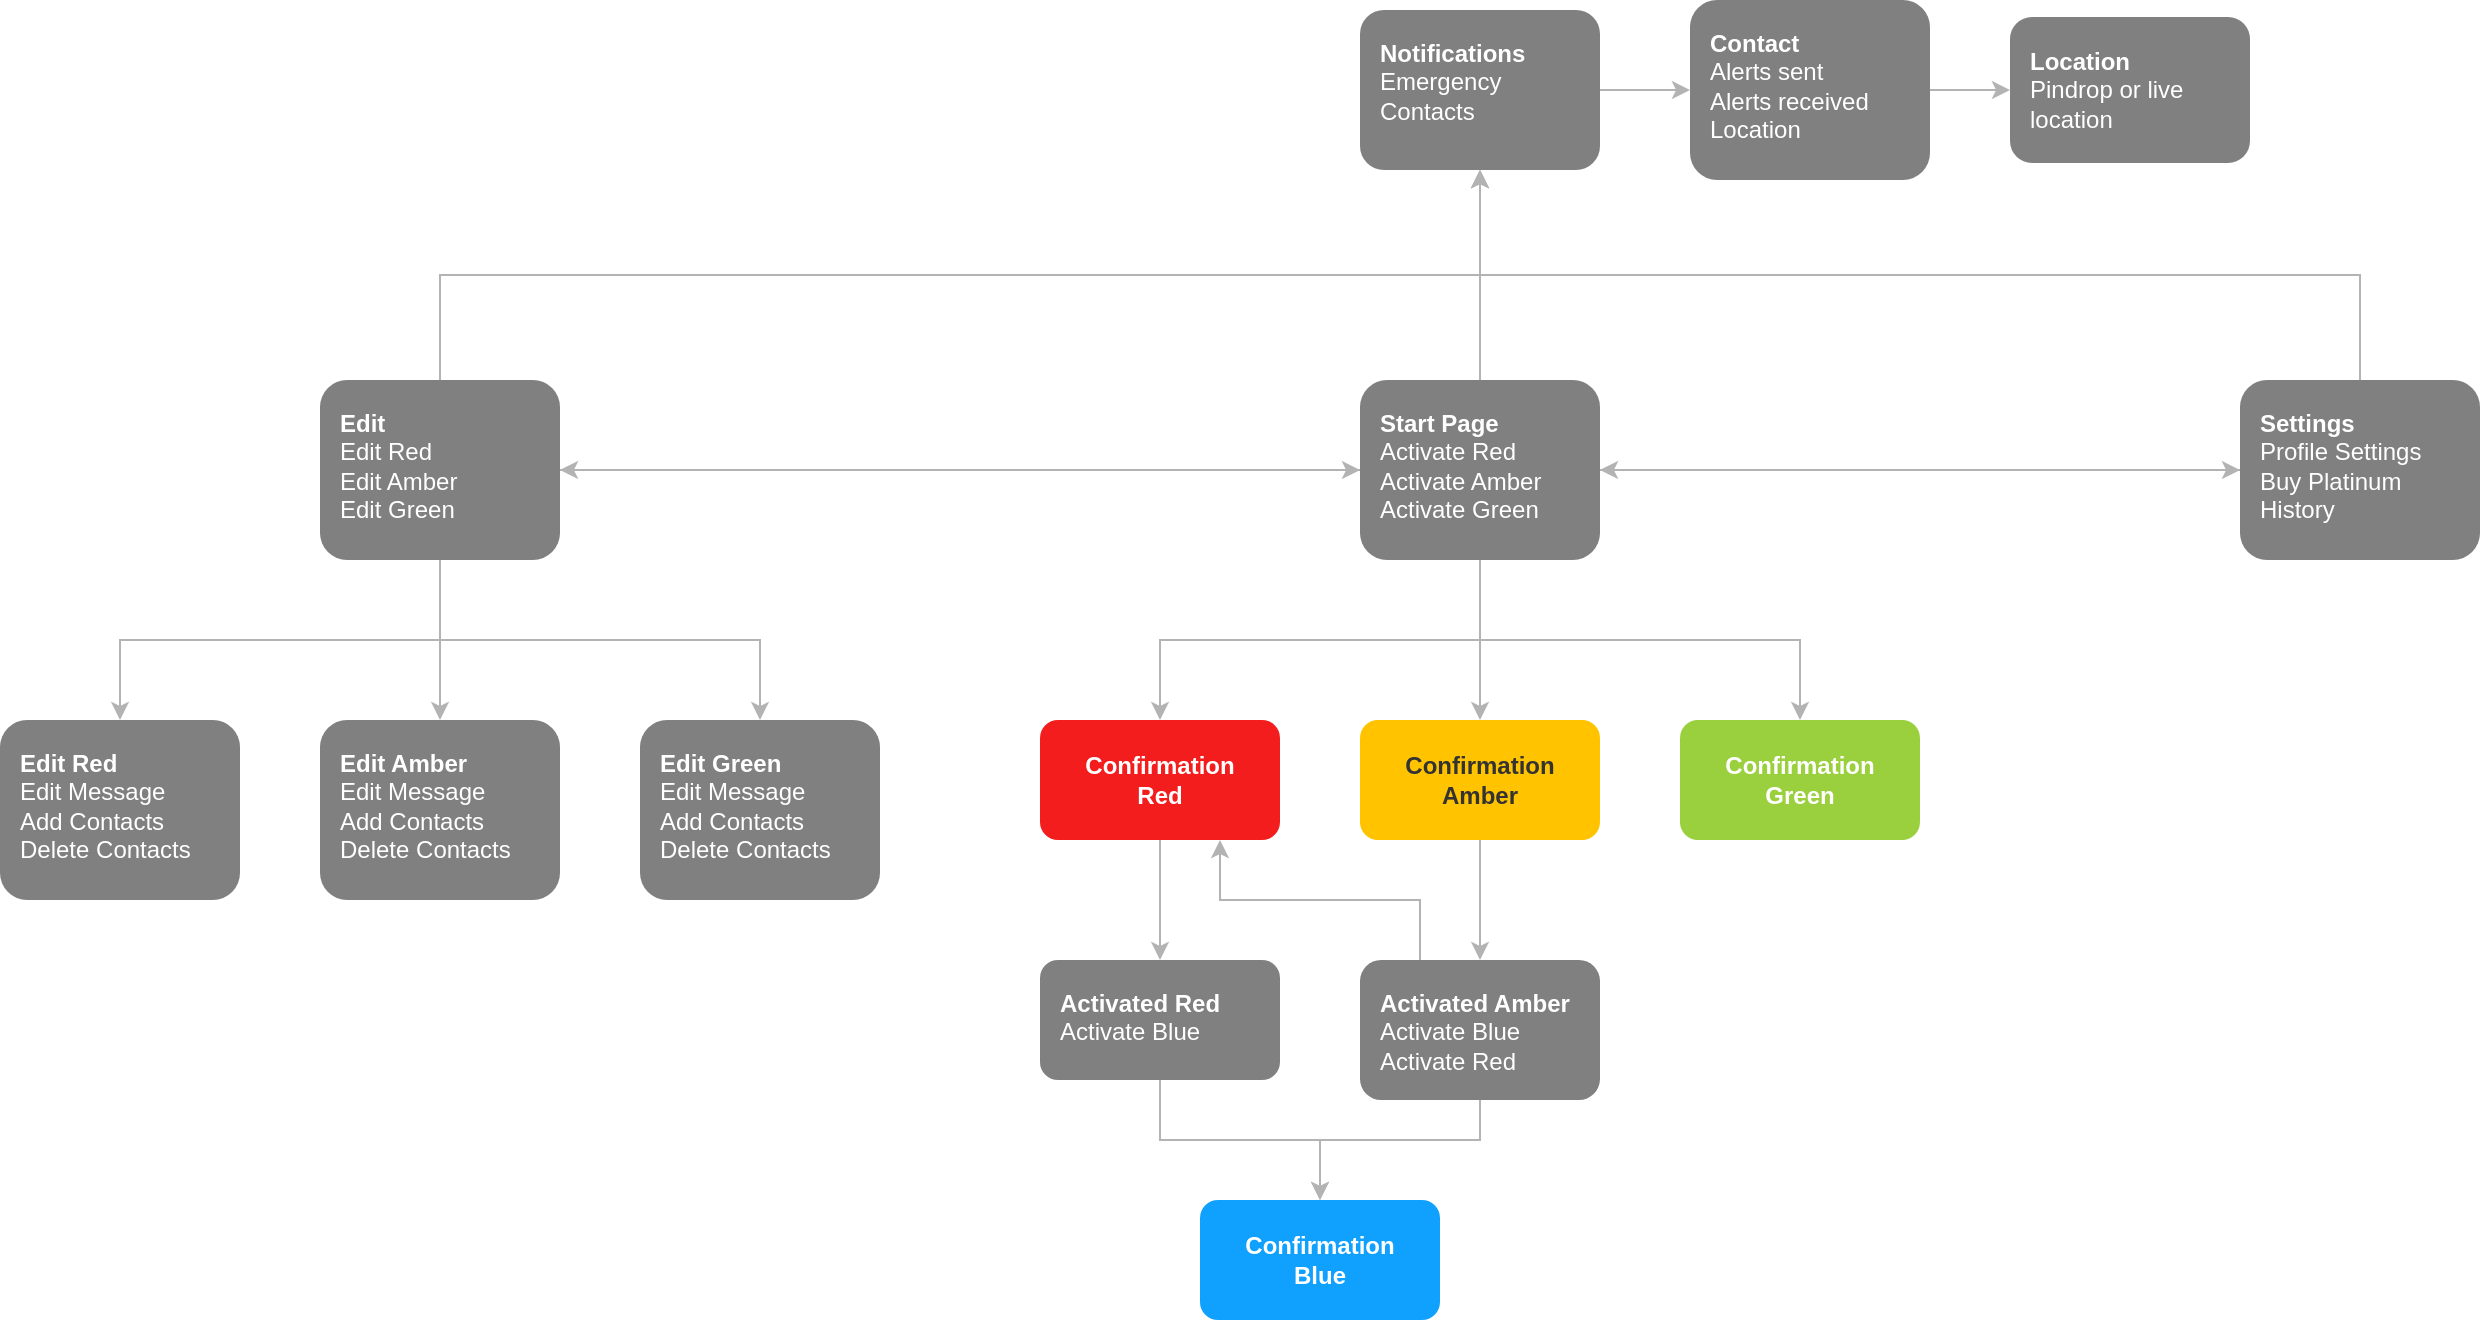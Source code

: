 <mxfile pages="1" version="11.2.2" type="github"><diagram id="qkGkfgvi_IDjwVt1K3Bv" name="Page-1"><mxGraphModel dx="1577" dy="922" grid="1" gridSize="10" guides="1" tooltips="1" connect="1" arrows="1" fold="1" page="1" pageScale="1" pageWidth="850" pageHeight="1100" math="0" shadow="0"><root><mxCell id="0"/><mxCell id="1" parent="0"/><mxCell id="yF0MwsWYwac5YRW-414e-20" style="edgeStyle=orthogonalEdgeStyle;rounded=0;orthogonalLoop=1;jettySize=auto;html=1;exitX=0.5;exitY=1;exitDx=0;exitDy=0;entryX=0.5;entryY=0;entryDx=0;entryDy=0;strokeColor=#B3B3B3;" edge="1" parent="1" source="yF0MwsWYwac5YRW-414e-1" target="yF0MwsWYwac5YRW-414e-18"><mxGeometry relative="1" as="geometry"/></mxCell><mxCell id="yF0MwsWYwac5YRW-414e-21" style="edgeStyle=orthogonalEdgeStyle;rounded=0;orthogonalLoop=1;jettySize=auto;html=1;exitX=0.5;exitY=1;exitDx=0;exitDy=0;entryX=0.5;entryY=0;entryDx=0;entryDy=0;strokeColor=#B3B3B3;" edge="1" parent="1" source="yF0MwsWYwac5YRW-414e-1" target="yF0MwsWYwac5YRW-414e-17"><mxGeometry relative="1" as="geometry"/></mxCell><mxCell id="yF0MwsWYwac5YRW-414e-22" style="edgeStyle=orthogonalEdgeStyle;rounded=0;orthogonalLoop=1;jettySize=auto;html=1;exitX=0.5;exitY=1;exitDx=0;exitDy=0;entryX=0.5;entryY=0;entryDx=0;entryDy=0;strokeColor=#B3B3B3;" edge="1" parent="1" source="yF0MwsWYwac5YRW-414e-1" target="yF0MwsWYwac5YRW-414e-19"><mxGeometry relative="1" as="geometry"/></mxCell><mxCell id="yF0MwsWYwac5YRW-414e-32" style="edgeStyle=orthogonalEdgeStyle;rounded=0;orthogonalLoop=1;jettySize=auto;html=1;exitX=0;exitY=0.5;exitDx=0;exitDy=0;entryX=1;entryY=0.5;entryDx=0;entryDy=0;strokeColor=#B3B3B3;" edge="1" parent="1" source="yF0MwsWYwac5YRW-414e-1" target="yF0MwsWYwac5YRW-414e-2"><mxGeometry relative="1" as="geometry"/></mxCell><mxCell id="yF0MwsWYwac5YRW-414e-34" style="edgeStyle=orthogonalEdgeStyle;rounded=0;orthogonalLoop=1;jettySize=auto;html=1;exitX=1;exitY=0.5;exitDx=0;exitDy=0;entryX=0;entryY=0.5;entryDx=0;entryDy=0;strokeColor=#B3B3B3;" edge="1" parent="1" source="yF0MwsWYwac5YRW-414e-1" target="yF0MwsWYwac5YRW-414e-33"><mxGeometry relative="1" as="geometry"/></mxCell><mxCell id="yF0MwsWYwac5YRW-414e-42" style="edgeStyle=orthogonalEdgeStyle;rounded=0;orthogonalLoop=1;jettySize=auto;html=1;exitX=0.5;exitY=0;exitDx=0;exitDy=0;entryX=0.5;entryY=1;entryDx=0;entryDy=0;fontColor=#FFFFFF;strokeColor=#B3B3B3;" edge="1" parent="1" source="yF0MwsWYwac5YRW-414e-1" target="yF0MwsWYwac5YRW-414e-36"><mxGeometry relative="1" as="geometry"/></mxCell><mxCell id="yF0MwsWYwac5YRW-414e-1" value="&lt;b&gt;Start Page&lt;br&gt;&lt;/b&gt;Activate Red&lt;br&gt;Activate Amber&lt;br&gt;Activate Green" style="rounded=1;whiteSpace=wrap;html=1;verticalAlign=top;align=left;spacing=10;strokeColor=none;fillColor=#808080;fontColor=#FFFFFF;" vertex="1" parent="1"><mxGeometry x="680" y="430" width="120" height="90" as="geometry"/></mxCell><mxCell id="yF0MwsWYwac5YRW-414e-7" style="edgeStyle=orthogonalEdgeStyle;rounded=0;orthogonalLoop=1;jettySize=auto;html=1;exitX=0.5;exitY=1;exitDx=0;exitDy=0;entryX=0.5;entryY=0;entryDx=0;entryDy=0;strokeColor=#B3B3B3;" edge="1" parent="1" source="yF0MwsWYwac5YRW-414e-2" target="yF0MwsWYwac5YRW-414e-4"><mxGeometry relative="1" as="geometry"/></mxCell><mxCell id="yF0MwsWYwac5YRW-414e-8" style="edgeStyle=orthogonalEdgeStyle;rounded=0;orthogonalLoop=1;jettySize=auto;html=1;exitX=0.5;exitY=1;exitDx=0;exitDy=0;entryX=0.5;entryY=0;entryDx=0;entryDy=0;strokeColor=#B3B3B3;" edge="1" parent="1" source="yF0MwsWYwac5YRW-414e-2" target="yF0MwsWYwac5YRW-414e-5"><mxGeometry relative="1" as="geometry"><Array as="points"><mxPoint x="220" y="560"/><mxPoint x="380" y="560"/></Array></mxGeometry></mxCell><mxCell id="yF0MwsWYwac5YRW-414e-9" style="edgeStyle=orthogonalEdgeStyle;rounded=0;orthogonalLoop=1;jettySize=auto;html=1;exitX=0.5;exitY=1;exitDx=0;exitDy=0;entryX=0.5;entryY=0;entryDx=0;entryDy=0;strokeColor=#B3B3B3;" edge="1" parent="1" source="yF0MwsWYwac5YRW-414e-2" target="yF0MwsWYwac5YRW-414e-3"><mxGeometry relative="1" as="geometry"><Array as="points"><mxPoint x="220" y="560"/><mxPoint x="60" y="560"/></Array></mxGeometry></mxCell><mxCell id="yF0MwsWYwac5YRW-414e-31" style="edgeStyle=orthogonalEdgeStyle;rounded=0;orthogonalLoop=1;jettySize=auto;html=1;exitX=1;exitY=0.5;exitDx=0;exitDy=0;entryX=0;entryY=0.5;entryDx=0;entryDy=0;strokeColor=#B3B3B3;" edge="1" parent="1" source="yF0MwsWYwac5YRW-414e-2" target="yF0MwsWYwac5YRW-414e-1"><mxGeometry relative="1" as="geometry"/></mxCell><mxCell id="yF0MwsWYwac5YRW-414e-41" style="edgeStyle=orthogonalEdgeStyle;rounded=0;orthogonalLoop=1;jettySize=auto;html=1;exitX=0.5;exitY=0;exitDx=0;exitDy=0;entryX=0.5;entryY=1;entryDx=0;entryDy=0;fontColor=#FFFFFF;strokeColor=#B3B3B3;" edge="1" parent="1" source="yF0MwsWYwac5YRW-414e-2" target="yF0MwsWYwac5YRW-414e-36"><mxGeometry relative="1" as="geometry"/></mxCell><mxCell id="yF0MwsWYwac5YRW-414e-2" value="&lt;b&gt;Edit&lt;/b&gt;&lt;br&gt;Edit Red&lt;br&gt;Edit Amber&lt;br&gt;Edit Green" style="rounded=1;whiteSpace=wrap;html=1;verticalAlign=top;align=left;spacing=10;strokeColor=none;fillColor=#808080;fontColor=#FFFFFF;" vertex="1" parent="1"><mxGeometry x="160" y="430" width="120" height="90" as="geometry"/></mxCell><mxCell id="yF0MwsWYwac5YRW-414e-3" value="&lt;b&gt;Edit Red&lt;br&gt;&lt;/b&gt;Edit Message&lt;br&gt;Add Contacts&lt;br&gt;Delete Contacts" style="rounded=1;whiteSpace=wrap;html=1;align=left;verticalAlign=top;spacingTop=0;spacing=10;strokeColor=none;fillColor=#808080;fontColor=#FFFFFF;" vertex="1" parent="1"><mxGeometry y="600" width="120" height="90" as="geometry"/></mxCell><mxCell id="yF0MwsWYwac5YRW-414e-4" value="&lt;b&gt;Edit Amber&lt;br&gt;&lt;/b&gt;Edit Message&lt;br&gt;Add Contacts&lt;br&gt;Delete Contacts" style="rounded=1;whiteSpace=wrap;html=1;verticalAlign=top;align=left;spacing=10;strokeColor=none;fillColor=#808080;fontColor=#FFFFFF;" vertex="1" parent="1"><mxGeometry x="160" y="600" width="120" height="90" as="geometry"/></mxCell><mxCell id="yF0MwsWYwac5YRW-414e-5" value="&lt;b&gt;Edit Green&lt;br&gt;&lt;/b&gt;Edit Message&lt;br&gt;Add Contacts&lt;br&gt;Delete Contacts" style="rounded=1;whiteSpace=wrap;html=1;verticalAlign=top;align=left;spacing=10;strokeColor=none;fillColor=#808080;fontColor=#FFFFFF;" vertex="1" parent="1"><mxGeometry x="320" y="600" width="120" height="90" as="geometry"/></mxCell><mxCell id="yF0MwsWYwac5YRW-414e-29" style="edgeStyle=orthogonalEdgeStyle;rounded=0;orthogonalLoop=1;jettySize=auto;html=1;exitX=0.5;exitY=1;exitDx=0;exitDy=0;entryX=0.5;entryY=0;entryDx=0;entryDy=0;strokeColor=#B3B3B3;" edge="1" parent="1" source="yF0MwsWYwac5YRW-414e-10" target="yF0MwsWYwac5YRW-414e-27"><mxGeometry relative="1" as="geometry"><Array as="points"><mxPoint x="580" y="810"/><mxPoint x="660" y="810"/></Array></mxGeometry></mxCell><mxCell id="yF0MwsWYwac5YRW-414e-10" value="&lt;b&gt;Activated Red&lt;br&gt;&lt;/b&gt;Activate Blue" style="rounded=1;whiteSpace=wrap;html=1;verticalAlign=top;align=left;spacing=10;strokeColor=none;fillColor=#808080;fontColor=#FFFFFF;" vertex="1" parent="1"><mxGeometry x="520" y="720" width="120" height="60" as="geometry"/></mxCell><mxCell id="yF0MwsWYwac5YRW-414e-28" style="edgeStyle=orthogonalEdgeStyle;rounded=0;orthogonalLoop=1;jettySize=auto;html=1;exitX=0.5;exitY=1;exitDx=0;exitDy=0;entryX=0.5;entryY=0;entryDx=0;entryDy=0;strokeColor=#B3B3B3;" edge="1" parent="1" source="yF0MwsWYwac5YRW-414e-11" target="yF0MwsWYwac5YRW-414e-27"><mxGeometry relative="1" as="geometry"><Array as="points"><mxPoint x="740" y="810"/><mxPoint x="660" y="810"/></Array></mxGeometry></mxCell><mxCell id="yF0MwsWYwac5YRW-414e-30" style="edgeStyle=orthogonalEdgeStyle;rounded=0;orthogonalLoop=1;jettySize=auto;html=1;exitX=0.25;exitY=0;exitDx=0;exitDy=0;entryX=0.75;entryY=1;entryDx=0;entryDy=0;strokeColor=#B3B3B3;" edge="1" parent="1" source="yF0MwsWYwac5YRW-414e-11" target="yF0MwsWYwac5YRW-414e-19"><mxGeometry relative="1" as="geometry"/></mxCell><mxCell id="yF0MwsWYwac5YRW-414e-11" value="&lt;b&gt;Activated Amber&lt;br&gt;&lt;/b&gt;Activate Blue&lt;br&gt;Activate Red" style="rounded=1;whiteSpace=wrap;html=1;verticalAlign=top;align=left;spacing=10;strokeColor=none;fillColor=#808080;fontColor=#FFFFFF;" vertex="1" parent="1"><mxGeometry x="680" y="720" width="120" height="70" as="geometry"/></mxCell><mxCell id="yF0MwsWYwac5YRW-414e-17" value="&lt;b&gt;Confirmation Green&lt;/b&gt;" style="rounded=1;whiteSpace=wrap;html=1;verticalAlign=middle;align=center;spacing=10;fillColor=#9ACF3E;strokeColor=none;fontColor=#FFFFFF;" vertex="1" parent="1"><mxGeometry x="840" y="600" width="120" height="60" as="geometry"/></mxCell><mxCell id="yF0MwsWYwac5YRW-414e-26" style="edgeStyle=orthogonalEdgeStyle;rounded=0;orthogonalLoop=1;jettySize=auto;html=1;exitX=0.5;exitY=1;exitDx=0;exitDy=0;strokeColor=#B3B3B3;" edge="1" parent="1" source="yF0MwsWYwac5YRW-414e-18" target="yF0MwsWYwac5YRW-414e-11"><mxGeometry relative="1" as="geometry"/></mxCell><mxCell id="yF0MwsWYwac5YRW-414e-18" value="&lt;b&gt;Confirmation Amber&lt;/b&gt;" style="rounded=1;whiteSpace=wrap;html=1;verticalAlign=middle;align=center;spacing=10;fillColor=#FFC300;strokeColor=none;fontColor=#333333;" vertex="1" parent="1"><mxGeometry x="680" y="600" width="120" height="60" as="geometry"/></mxCell><mxCell id="yF0MwsWYwac5YRW-414e-23" style="edgeStyle=orthogonalEdgeStyle;rounded=0;orthogonalLoop=1;jettySize=auto;html=1;exitX=0.5;exitY=1;exitDx=0;exitDy=0;entryX=0.5;entryY=0;entryDx=0;entryDy=0;strokeColor=#B3B3B3;" edge="1" parent="1" source="yF0MwsWYwac5YRW-414e-19" target="yF0MwsWYwac5YRW-414e-10"><mxGeometry relative="1" as="geometry"/></mxCell><mxCell id="yF0MwsWYwac5YRW-414e-19" value="&lt;b&gt;Confirmation&lt;br&gt;Red&lt;/b&gt;" style="rounded=1;whiteSpace=wrap;html=1;verticalAlign=middle;align=center;spacing=10;labelBackgroundColor=none;fillColor=#F31D1E;fontColor=#FFFFFF;strokeColor=none;" vertex="1" parent="1"><mxGeometry x="520" y="600" width="120" height="60" as="geometry"/></mxCell><mxCell id="yF0MwsWYwac5YRW-414e-27" value="&lt;b&gt;Confirmation Blue&lt;/b&gt;" style="rounded=1;whiteSpace=wrap;html=1;verticalAlign=middle;align=center;spacing=10;fillColor=#10A1FF;fontColor=#FFFFFF;strokeColor=none;" vertex="1" parent="1"><mxGeometry x="600" y="840" width="120" height="60" as="geometry"/></mxCell><mxCell id="yF0MwsWYwac5YRW-414e-35" style="edgeStyle=orthogonalEdgeStyle;rounded=0;orthogonalLoop=1;jettySize=auto;html=1;exitX=0;exitY=0.5;exitDx=0;exitDy=0;entryX=1;entryY=0.5;entryDx=0;entryDy=0;strokeColor=#B3B3B3;" edge="1" parent="1" source="yF0MwsWYwac5YRW-414e-33" target="yF0MwsWYwac5YRW-414e-1"><mxGeometry relative="1" as="geometry"/></mxCell><mxCell id="yF0MwsWYwac5YRW-414e-43" style="edgeStyle=orthogonalEdgeStyle;rounded=0;orthogonalLoop=1;jettySize=auto;html=1;exitX=0.5;exitY=0;exitDx=0;exitDy=0;entryX=0.5;entryY=1;entryDx=0;entryDy=0;fontColor=#FFFFFF;strokeColor=#B3B3B3;" edge="1" parent="1" source="yF0MwsWYwac5YRW-414e-33" target="yF0MwsWYwac5YRW-414e-36"><mxGeometry relative="1" as="geometry"/></mxCell><mxCell id="yF0MwsWYwac5YRW-414e-33" value="&lt;b&gt;Settings&lt;/b&gt;&lt;br&gt;Profile Settings&lt;br&gt;Buy Platinum&lt;br&gt;History" style="rounded=1;whiteSpace=wrap;html=1;verticalAlign=top;align=left;spacing=10;strokeColor=none;fillColor=#808080;fontColor=#FFFFFF;" vertex="1" parent="1"><mxGeometry x="1120" y="430" width="120" height="90" as="geometry"/></mxCell><mxCell id="yF0MwsWYwac5YRW-414e-38" style="edgeStyle=orthogonalEdgeStyle;rounded=0;orthogonalLoop=1;jettySize=auto;html=1;exitX=1;exitY=0.5;exitDx=0;exitDy=0;entryX=0;entryY=0.5;entryDx=0;entryDy=0;fontColor=#FFFFFF;strokeColor=#B3B3B3;" edge="1" parent="1" source="yF0MwsWYwac5YRW-414e-36" target="yF0MwsWYwac5YRW-414e-37"><mxGeometry relative="1" as="geometry"/></mxCell><mxCell id="yF0MwsWYwac5YRW-414e-36" value="&lt;b&gt;Notifications&lt;/b&gt;&lt;br&gt;Emergency Contacts" style="rounded=1;whiteSpace=wrap;html=1;verticalAlign=top;align=left;spacing=10;strokeColor=none;fillColor=#808080;fontColor=#FFFFFF;" vertex="1" parent="1"><mxGeometry x="680" y="245" width="120" height="80" as="geometry"/></mxCell><mxCell id="yF0MwsWYwac5YRW-414e-40" value="" style="edgeStyle=orthogonalEdgeStyle;rounded=0;orthogonalLoop=1;jettySize=auto;html=1;fontColor=#FFFFFF;strokeColor=#B3B3B3;" edge="1" parent="1" source="yF0MwsWYwac5YRW-414e-37" target="yF0MwsWYwac5YRW-414e-39"><mxGeometry relative="1" as="geometry"/></mxCell><mxCell id="yF0MwsWYwac5YRW-414e-37" value="&lt;b&gt;Contact&lt;/b&gt;&lt;br&gt;Alerts sent&lt;br&gt;Alerts received&lt;br&gt;Location" style="rounded=1;whiteSpace=wrap;html=1;verticalAlign=top;align=left;spacing=10;strokeColor=none;fillColor=#808080;fontColor=#FFFFFF;" vertex="1" parent="1"><mxGeometry x="845" y="240" width="120" height="90" as="geometry"/></mxCell><mxCell id="yF0MwsWYwac5YRW-414e-39" value="&lt;b&gt;Location&lt;br&gt;&lt;/b&gt;Pindrop or live location" style="rounded=1;whiteSpace=wrap;html=1;verticalAlign=top;align=left;spacing=10;strokeColor=none;fillColor=#808080;fontColor=#FFFFFF;" vertex="1" parent="1"><mxGeometry x="1005" y="248.5" width="120" height="73" as="geometry"/></mxCell></root></mxGraphModel></diagram></mxfile>